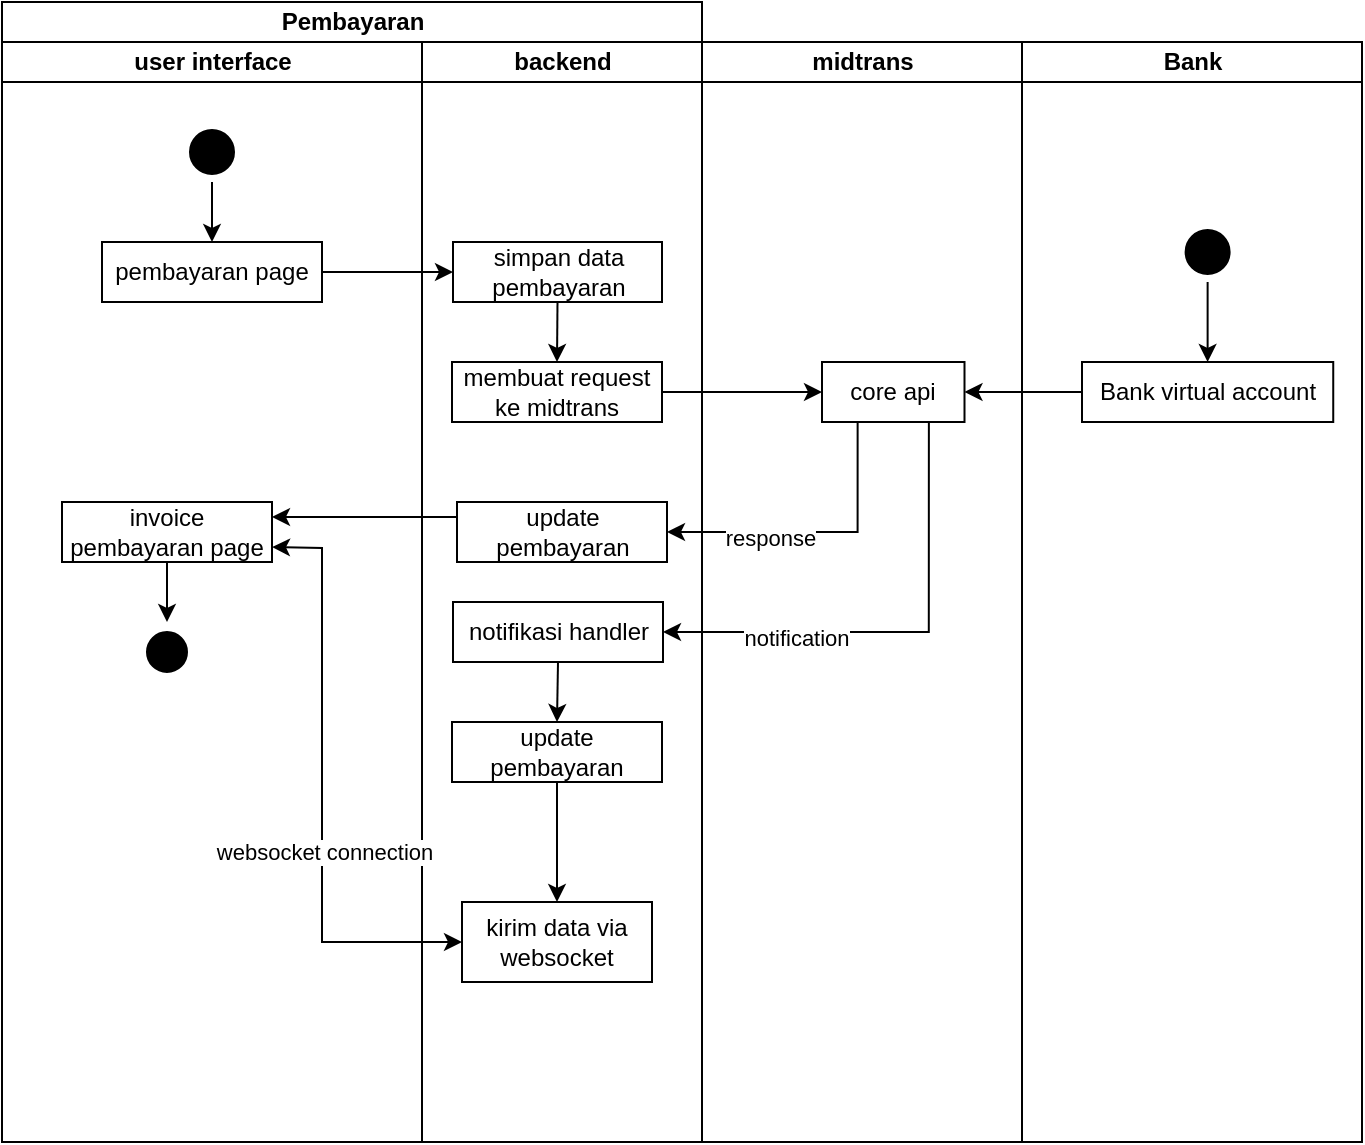 <mxfile version="24.2.5" type="device">
  <diagram name="Page-1" id="b0MQotQdnOeZVrTKw8wq">
    <mxGraphModel dx="941" dy="581" grid="1" gridSize="10" guides="1" tooltips="1" connect="1" arrows="1" fold="1" page="1" pageScale="1" pageWidth="850" pageHeight="1100" math="0" shadow="0">
      <root>
        <mxCell id="0" />
        <mxCell id="1" parent="0" />
        <mxCell id="K9ri2JtYzb2bS4vW_sXa-1" value="Pembayaran" style="swimlane;childLayout=stackLayout;resizeParent=1;resizeParentMax=0;startSize=20;html=1;" vertex="1" parent="1">
          <mxGeometry x="110.0" y="50" width="350" height="570" as="geometry" />
        </mxCell>
        <mxCell id="K9ri2JtYzb2bS4vW_sXa-2" value="user interface" style="swimlane;startSize=20;html=1;" vertex="1" parent="K9ri2JtYzb2bS4vW_sXa-1">
          <mxGeometry y="20" width="210" height="550" as="geometry" />
        </mxCell>
        <mxCell id="K9ri2JtYzb2bS4vW_sXa-44" style="edgeStyle=orthogonalEdgeStyle;rounded=0;orthogonalLoop=1;jettySize=auto;html=1;exitX=0.5;exitY=1;exitDx=0;exitDy=0;entryX=0.5;entryY=0;entryDx=0;entryDy=0;" edge="1" parent="K9ri2JtYzb2bS4vW_sXa-2" source="K9ri2JtYzb2bS4vW_sXa-3" target="K9ri2JtYzb2bS4vW_sXa-43">
          <mxGeometry relative="1" as="geometry" />
        </mxCell>
        <mxCell id="K9ri2JtYzb2bS4vW_sXa-3" value="" style="ellipse;html=1;shape=startState;strokeColor=#000000;fillColor=#000000;" vertex="1" parent="K9ri2JtYzb2bS4vW_sXa-2">
          <mxGeometry x="90.0" y="40" width="30" height="30" as="geometry" />
        </mxCell>
        <mxCell id="K9ri2JtYzb2bS4vW_sXa-8" value="" style="ellipse;html=1;shape=endState;fillColor=#000000;strokeColor=#FFFFFF;" vertex="1" parent="K9ri2JtYzb2bS4vW_sXa-2">
          <mxGeometry x="67.5" y="290" width="30" height="30" as="geometry" />
        </mxCell>
        <mxCell id="K9ri2JtYzb2bS4vW_sXa-43" value="pembayaran page" style="rounded=0;whiteSpace=wrap;html=1;" vertex="1" parent="K9ri2JtYzb2bS4vW_sXa-2">
          <mxGeometry x="50" y="100" width="110" height="30" as="geometry" />
        </mxCell>
        <mxCell id="K9ri2JtYzb2bS4vW_sXa-99" style="edgeStyle=orthogonalEdgeStyle;rounded=0;orthogonalLoop=1;jettySize=auto;html=1;exitX=0.5;exitY=1;exitDx=0;exitDy=0;entryX=0.5;entryY=0;entryDx=0;entryDy=0;" edge="1" parent="K9ri2JtYzb2bS4vW_sXa-2" source="K9ri2JtYzb2bS4vW_sXa-66" target="K9ri2JtYzb2bS4vW_sXa-8">
          <mxGeometry relative="1" as="geometry" />
        </mxCell>
        <mxCell id="K9ri2JtYzb2bS4vW_sXa-66" value="invoice pembayaran page" style="rounded=0;whiteSpace=wrap;html=1;" vertex="1" parent="K9ri2JtYzb2bS4vW_sXa-2">
          <mxGeometry x="30" y="230" width="105" height="30" as="geometry" />
        </mxCell>
        <mxCell id="K9ri2JtYzb2bS4vW_sXa-11" value="backend" style="swimlane;startSize=20;html=1;" vertex="1" parent="K9ri2JtYzb2bS4vW_sXa-1">
          <mxGeometry x="210" y="20" width="140" height="550" as="geometry" />
        </mxCell>
        <mxCell id="K9ri2JtYzb2bS4vW_sXa-48" value="membuat request ke midtrans" style="rounded=0;whiteSpace=wrap;html=1;" vertex="1" parent="K9ri2JtYzb2bS4vW_sXa-11">
          <mxGeometry x="15" y="160" width="105" height="30" as="geometry" />
        </mxCell>
        <mxCell id="K9ri2JtYzb2bS4vW_sXa-102" style="edgeStyle=orthogonalEdgeStyle;rounded=0;orthogonalLoop=1;jettySize=auto;html=1;exitX=0.5;exitY=1;exitDx=0;exitDy=0;entryX=0.5;entryY=0;entryDx=0;entryDy=0;" edge="1" parent="K9ri2JtYzb2bS4vW_sXa-11" source="K9ri2JtYzb2bS4vW_sXa-55" target="K9ri2JtYzb2bS4vW_sXa-100">
          <mxGeometry relative="1" as="geometry" />
        </mxCell>
        <mxCell id="K9ri2JtYzb2bS4vW_sXa-55" value="notifikasi handler" style="rounded=0;whiteSpace=wrap;html=1;" vertex="1" parent="K9ri2JtYzb2bS4vW_sXa-11">
          <mxGeometry x="15.5" y="280" width="105" height="30" as="geometry" />
        </mxCell>
        <mxCell id="K9ri2JtYzb2bS4vW_sXa-56" value="kirim data via websocket" style="rounded=0;whiteSpace=wrap;html=1;" vertex="1" parent="K9ri2JtYzb2bS4vW_sXa-11">
          <mxGeometry x="20" y="430" width="95" height="40" as="geometry" />
        </mxCell>
        <mxCell id="K9ri2JtYzb2bS4vW_sXa-61" style="edgeStyle=orthogonalEdgeStyle;rounded=0;orthogonalLoop=1;jettySize=auto;html=1;exitX=0.5;exitY=1;exitDx=0;exitDy=0;entryX=0.5;entryY=0;entryDx=0;entryDy=0;" edge="1" parent="K9ri2JtYzb2bS4vW_sXa-11" source="K9ri2JtYzb2bS4vW_sXa-59" target="K9ri2JtYzb2bS4vW_sXa-48">
          <mxGeometry relative="1" as="geometry" />
        </mxCell>
        <mxCell id="K9ri2JtYzb2bS4vW_sXa-59" value="simpan data pembayaran" style="rounded=0;whiteSpace=wrap;html=1;" vertex="1" parent="K9ri2JtYzb2bS4vW_sXa-11">
          <mxGeometry x="15.5" y="100" width="104.5" height="30" as="geometry" />
        </mxCell>
        <mxCell id="K9ri2JtYzb2bS4vW_sXa-88" value="update pembayaran" style="rounded=0;whiteSpace=wrap;html=1;" vertex="1" parent="K9ri2JtYzb2bS4vW_sXa-11">
          <mxGeometry x="17.5" y="230" width="105" height="30" as="geometry" />
        </mxCell>
        <mxCell id="K9ri2JtYzb2bS4vW_sXa-105" style="edgeStyle=orthogonalEdgeStyle;rounded=0;orthogonalLoop=1;jettySize=auto;html=1;exitX=0.5;exitY=1;exitDx=0;exitDy=0;entryX=0.5;entryY=0;entryDx=0;entryDy=0;" edge="1" parent="K9ri2JtYzb2bS4vW_sXa-11" source="K9ri2JtYzb2bS4vW_sXa-100" target="K9ri2JtYzb2bS4vW_sXa-56">
          <mxGeometry relative="1" as="geometry" />
        </mxCell>
        <mxCell id="K9ri2JtYzb2bS4vW_sXa-100" value="update pembayaran" style="rounded=0;whiteSpace=wrap;html=1;" vertex="1" parent="K9ri2JtYzb2bS4vW_sXa-11">
          <mxGeometry x="15" y="340" width="105" height="30" as="geometry" />
        </mxCell>
        <mxCell id="K9ri2JtYzb2bS4vW_sXa-60" style="edgeStyle=orthogonalEdgeStyle;rounded=0;orthogonalLoop=1;jettySize=auto;html=1;exitX=1;exitY=0.5;exitDx=0;exitDy=0;" edge="1" parent="K9ri2JtYzb2bS4vW_sXa-1" source="K9ri2JtYzb2bS4vW_sXa-43" target="K9ri2JtYzb2bS4vW_sXa-59">
          <mxGeometry relative="1" as="geometry" />
        </mxCell>
        <mxCell id="K9ri2JtYzb2bS4vW_sXa-104" value="" style="endArrow=classic;startArrow=classic;html=1;rounded=0;entryX=1;entryY=0.75;entryDx=0;entryDy=0;exitX=0;exitY=0.5;exitDx=0;exitDy=0;" edge="1" parent="K9ri2JtYzb2bS4vW_sXa-1" source="K9ri2JtYzb2bS4vW_sXa-56" target="K9ri2JtYzb2bS4vW_sXa-66">
          <mxGeometry width="50" height="50" relative="1" as="geometry">
            <mxPoint x="360.0" y="460" as="sourcePoint" />
            <mxPoint x="410.0" y="410" as="targetPoint" />
            <Array as="points">
              <mxPoint x="160.0" y="470" />
              <mxPoint x="160.0" y="273" />
            </Array>
          </mxGeometry>
        </mxCell>
        <mxCell id="K9ri2JtYzb2bS4vW_sXa-107" value="websocket connection" style="edgeLabel;html=1;align=center;verticalAlign=middle;resizable=0;points=[];" vertex="1" connectable="0" parent="K9ri2JtYzb2bS4vW_sXa-104">
          <mxGeometry x="-0.209" y="-1" relative="1" as="geometry">
            <mxPoint as="offset" />
          </mxGeometry>
        </mxCell>
        <mxCell id="K9ri2JtYzb2bS4vW_sXa-109" style="edgeStyle=orthogonalEdgeStyle;rounded=0;orthogonalLoop=1;jettySize=auto;html=1;exitX=0;exitY=0.25;exitDx=0;exitDy=0;entryX=1;entryY=0.25;entryDx=0;entryDy=0;" edge="1" parent="K9ri2JtYzb2bS4vW_sXa-1" source="K9ri2JtYzb2bS4vW_sXa-88" target="K9ri2JtYzb2bS4vW_sXa-66">
          <mxGeometry relative="1" as="geometry" />
        </mxCell>
        <mxCell id="K9ri2JtYzb2bS4vW_sXa-45" value="Bank" style="swimlane;startSize=20;html=1;" vertex="1" parent="1">
          <mxGeometry x="620" y="70" width="170" height="550" as="geometry" />
        </mxCell>
        <mxCell id="K9ri2JtYzb2bS4vW_sXa-77" value="Bank virtual account" style="rounded=0;whiteSpace=wrap;html=1;" vertex="1" parent="K9ri2JtYzb2bS4vW_sXa-45">
          <mxGeometry x="30" y="160" width="125.62" height="30" as="geometry" />
        </mxCell>
        <mxCell id="K9ri2JtYzb2bS4vW_sXa-79" style="edgeStyle=orthogonalEdgeStyle;rounded=0;orthogonalLoop=1;jettySize=auto;html=1;exitX=0.5;exitY=1;exitDx=0;exitDy=0;entryX=0.5;entryY=0;entryDx=0;entryDy=0;" edge="1" parent="K9ri2JtYzb2bS4vW_sXa-45" source="K9ri2JtYzb2bS4vW_sXa-78" target="K9ri2JtYzb2bS4vW_sXa-77">
          <mxGeometry relative="1" as="geometry" />
        </mxCell>
        <mxCell id="K9ri2JtYzb2bS4vW_sXa-78" value="" style="ellipse;html=1;shape=startState;strokeColor=#000000;fillColor=#000000;" vertex="1" parent="K9ri2JtYzb2bS4vW_sXa-45">
          <mxGeometry x="77.81" y="90" width="30" height="30" as="geometry" />
        </mxCell>
        <mxCell id="K9ri2JtYzb2bS4vW_sXa-26" value="midtrans" style="swimlane;startSize=20;html=1;" vertex="1" parent="1">
          <mxGeometry x="460" y="70" width="160" height="550" as="geometry" />
        </mxCell>
        <mxCell id="K9ri2JtYzb2bS4vW_sXa-52" value="core api" style="rounded=0;whiteSpace=wrap;html=1;" vertex="1" parent="K9ri2JtYzb2bS4vW_sXa-26">
          <mxGeometry x="60" y="160" width="71.25" height="30" as="geometry" />
        </mxCell>
        <mxCell id="K9ri2JtYzb2bS4vW_sXa-62" style="edgeStyle=orthogonalEdgeStyle;rounded=0;orthogonalLoop=1;jettySize=auto;html=1;exitX=1;exitY=0.5;exitDx=0;exitDy=0;entryX=0;entryY=0.5;entryDx=0;entryDy=0;" edge="1" parent="1" source="K9ri2JtYzb2bS4vW_sXa-48" target="K9ri2JtYzb2bS4vW_sXa-52">
          <mxGeometry relative="1" as="geometry" />
        </mxCell>
        <mxCell id="K9ri2JtYzb2bS4vW_sXa-80" style="edgeStyle=orthogonalEdgeStyle;rounded=0;orthogonalLoop=1;jettySize=auto;html=1;exitX=0;exitY=0.5;exitDx=0;exitDy=0;entryX=1;entryY=0.5;entryDx=0;entryDy=0;" edge="1" parent="1" source="K9ri2JtYzb2bS4vW_sXa-77" target="K9ri2JtYzb2bS4vW_sXa-52">
          <mxGeometry relative="1" as="geometry" />
        </mxCell>
        <mxCell id="K9ri2JtYzb2bS4vW_sXa-91" style="edgeStyle=orthogonalEdgeStyle;rounded=0;orthogonalLoop=1;jettySize=auto;html=1;exitX=0.75;exitY=1;exitDx=0;exitDy=0;entryX=1;entryY=0.5;entryDx=0;entryDy=0;" edge="1" parent="1" source="K9ri2JtYzb2bS4vW_sXa-52" target="K9ri2JtYzb2bS4vW_sXa-55">
          <mxGeometry relative="1" as="geometry" />
        </mxCell>
        <mxCell id="K9ri2JtYzb2bS4vW_sXa-93" value="notification" style="edgeLabel;html=1;align=center;verticalAlign=middle;resizable=0;points=[];" vertex="1" connectable="0" parent="K9ri2JtYzb2bS4vW_sXa-91">
          <mxGeometry x="0.442" y="3" relative="1" as="geometry">
            <mxPoint as="offset" />
          </mxGeometry>
        </mxCell>
        <mxCell id="K9ri2JtYzb2bS4vW_sXa-92" style="edgeStyle=orthogonalEdgeStyle;rounded=0;orthogonalLoop=1;jettySize=auto;html=1;exitX=0.25;exitY=1;exitDx=0;exitDy=0;entryX=1;entryY=0.5;entryDx=0;entryDy=0;" edge="1" parent="1" source="K9ri2JtYzb2bS4vW_sXa-52" target="K9ri2JtYzb2bS4vW_sXa-88">
          <mxGeometry relative="1" as="geometry" />
        </mxCell>
        <mxCell id="K9ri2JtYzb2bS4vW_sXa-94" value="response" style="edgeLabel;html=1;align=center;verticalAlign=middle;resizable=0;points=[];" vertex="1" connectable="0" parent="K9ri2JtYzb2bS4vW_sXa-92">
          <mxGeometry x="0.318" y="3" relative="1" as="geometry">
            <mxPoint as="offset" />
          </mxGeometry>
        </mxCell>
      </root>
    </mxGraphModel>
  </diagram>
</mxfile>
